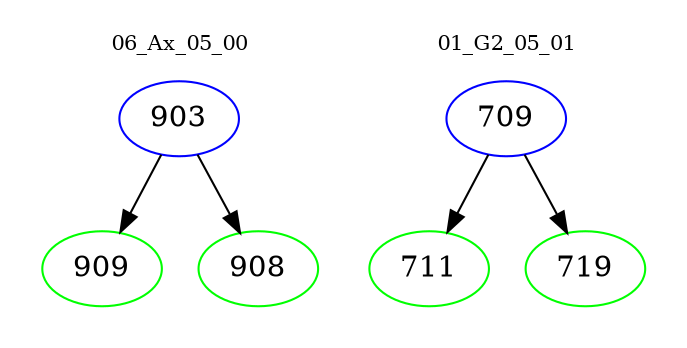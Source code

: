 digraph{
subgraph cluster_0 {
color = white
label = "06_Ax_05_00";
fontsize=10;
T0_903 [label="903", color="blue"]
T0_903 -> T0_909 [color="black"]
T0_909 [label="909", color="green"]
T0_903 -> T0_908 [color="black"]
T0_908 [label="908", color="green"]
}
subgraph cluster_1 {
color = white
label = "01_G2_05_01";
fontsize=10;
T1_709 [label="709", color="blue"]
T1_709 -> T1_711 [color="black"]
T1_711 [label="711", color="green"]
T1_709 -> T1_719 [color="black"]
T1_719 [label="719", color="green"]
}
}
